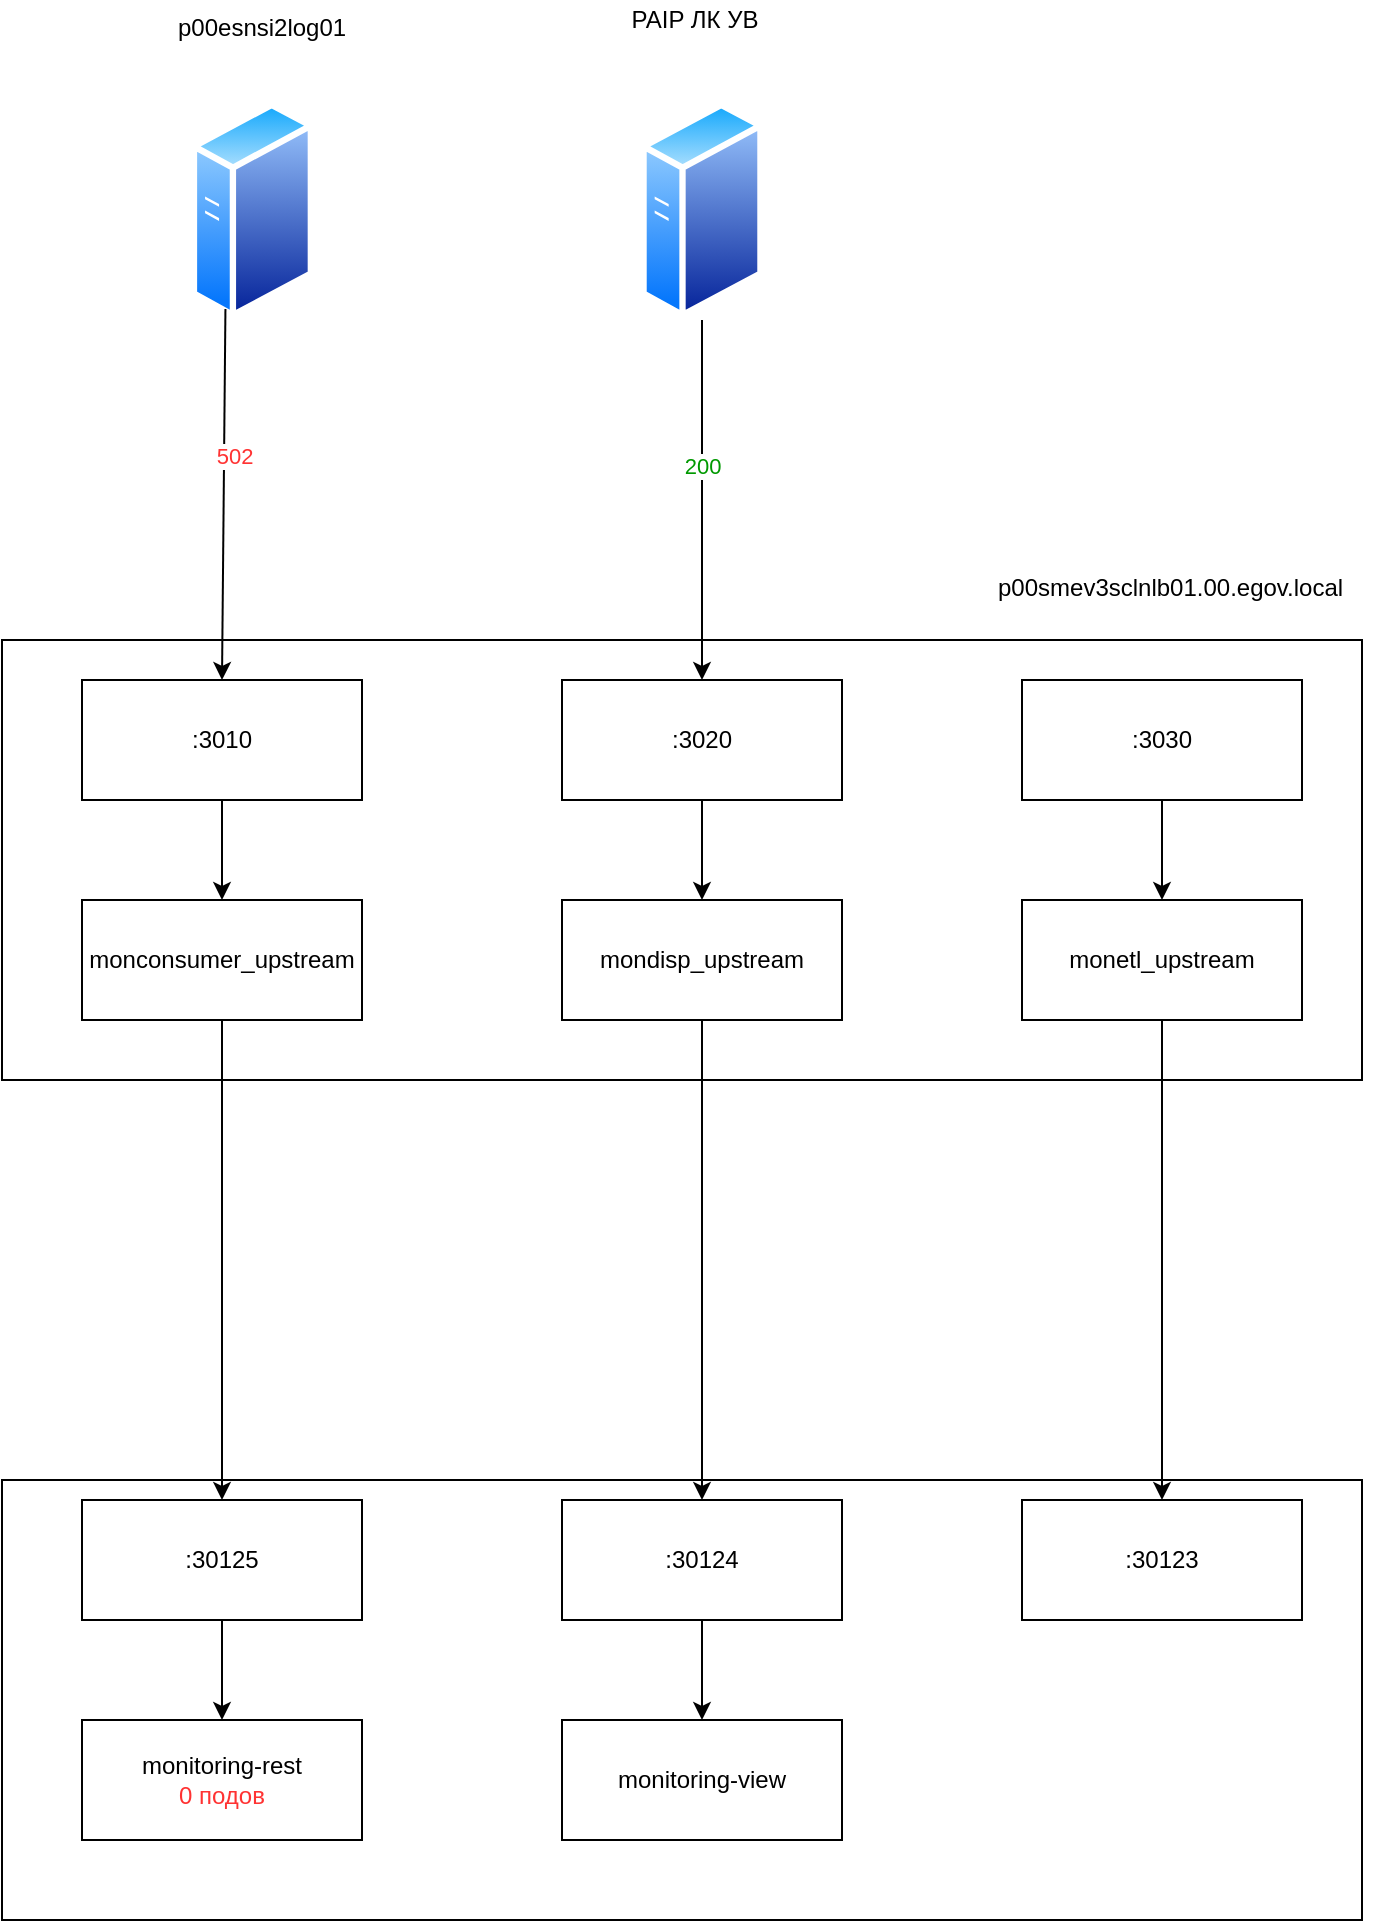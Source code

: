 <mxfile version="15.9.6" type="github">
  <diagram id="RCKqnbh_RHbgNE8QMYtj" name="Page-1">
    <mxGraphModel dx="1408" dy="748" grid="1" gridSize="10" guides="1" tooltips="1" connect="1" arrows="1" fold="1" page="1" pageScale="1" pageWidth="827" pageHeight="1169" math="0" shadow="0">
      <root>
        <mxCell id="0" />
        <mxCell id="1" parent="0" />
        <mxCell id="hzMNRY1q1cPNWg9w0ZGH-1" value="" style="rounded=0;whiteSpace=wrap;html=1;" vertex="1" parent="1">
          <mxGeometry x="74" y="440" width="680" height="220" as="geometry" />
        </mxCell>
        <mxCell id="hzMNRY1q1cPNWg9w0ZGH-2" value="" style="rounded=0;whiteSpace=wrap;html=1;" vertex="1" parent="1">
          <mxGeometry x="74" y="860" width="680" height="220" as="geometry" />
        </mxCell>
        <mxCell id="hzMNRY1q1cPNWg9w0ZGH-6" value=":3010" style="rounded=0;whiteSpace=wrap;html=1;" vertex="1" parent="1">
          <mxGeometry x="114" y="460" width="140" height="60" as="geometry" />
        </mxCell>
        <mxCell id="hzMNRY1q1cPNWg9w0ZGH-7" value="monconsumer_upstream" style="rounded=0;whiteSpace=wrap;html=1;" vertex="1" parent="1">
          <mxGeometry x="114" y="570" width="140" height="60" as="geometry" />
        </mxCell>
        <mxCell id="hzMNRY1q1cPNWg9w0ZGH-9" value=":30125" style="rounded=0;whiteSpace=wrap;html=1;" vertex="1" parent="1">
          <mxGeometry x="114" y="870" width="140" height="60" as="geometry" />
        </mxCell>
        <mxCell id="hzMNRY1q1cPNWg9w0ZGH-10" value="monitoring-rest&lt;br&gt;&lt;font color=&quot;#ff3333&quot;&gt;0 подов&lt;/font&gt;" style="rounded=0;whiteSpace=wrap;html=1;" vertex="1" parent="1">
          <mxGeometry x="114" y="980" width="140" height="60" as="geometry" />
        </mxCell>
        <mxCell id="hzMNRY1q1cPNWg9w0ZGH-11" value="" style="endArrow=classic;html=1;rounded=0;exitX=0.5;exitY=1;exitDx=0;exitDy=0;entryX=0.5;entryY=0;entryDx=0;entryDy=0;" edge="1" parent="1" source="hzMNRY1q1cPNWg9w0ZGH-6" target="hzMNRY1q1cPNWg9w0ZGH-7">
          <mxGeometry width="50" height="50" relative="1" as="geometry">
            <mxPoint x="364" y="780" as="sourcePoint" />
            <mxPoint x="414" y="730" as="targetPoint" />
          </mxGeometry>
        </mxCell>
        <mxCell id="hzMNRY1q1cPNWg9w0ZGH-12" value="" style="endArrow=classic;html=1;rounded=0;exitX=0.5;exitY=1;exitDx=0;exitDy=0;entryX=0.5;entryY=0;entryDx=0;entryDy=0;" edge="1" parent="1" source="hzMNRY1q1cPNWg9w0ZGH-7" target="hzMNRY1q1cPNWg9w0ZGH-9">
          <mxGeometry width="50" height="50" relative="1" as="geometry">
            <mxPoint x="364" y="780" as="sourcePoint" />
            <mxPoint x="414" y="730" as="targetPoint" />
          </mxGeometry>
        </mxCell>
        <mxCell id="hzMNRY1q1cPNWg9w0ZGH-13" value="" style="endArrow=classic;html=1;rounded=0;exitX=0.5;exitY=1;exitDx=0;exitDy=0;" edge="1" parent="1" source="hzMNRY1q1cPNWg9w0ZGH-9" target="hzMNRY1q1cPNWg9w0ZGH-10">
          <mxGeometry width="50" height="50" relative="1" as="geometry">
            <mxPoint x="364" y="780" as="sourcePoint" />
            <mxPoint x="414" y="730" as="targetPoint" />
          </mxGeometry>
        </mxCell>
        <mxCell id="hzMNRY1q1cPNWg9w0ZGH-20" value=":3020" style="rounded=0;whiteSpace=wrap;html=1;" vertex="1" parent="1">
          <mxGeometry x="354" y="460" width="140" height="60" as="geometry" />
        </mxCell>
        <mxCell id="hzMNRY1q1cPNWg9w0ZGH-21" value="mondisp_upstream" style="rounded=0;whiteSpace=wrap;html=1;" vertex="1" parent="1">
          <mxGeometry x="354" y="570" width="140" height="60" as="geometry" />
        </mxCell>
        <mxCell id="hzMNRY1q1cPNWg9w0ZGH-22" value=":30124" style="rounded=0;whiteSpace=wrap;html=1;" vertex="1" parent="1">
          <mxGeometry x="354" y="870" width="140" height="60" as="geometry" />
        </mxCell>
        <mxCell id="hzMNRY1q1cPNWg9w0ZGH-23" value="monitoring-view" style="rounded=0;whiteSpace=wrap;html=1;" vertex="1" parent="1">
          <mxGeometry x="354" y="980" width="140" height="60" as="geometry" />
        </mxCell>
        <mxCell id="hzMNRY1q1cPNWg9w0ZGH-24" value="" style="endArrow=classic;html=1;rounded=0;exitX=0.5;exitY=1;exitDx=0;exitDy=0;entryX=0.5;entryY=0;entryDx=0;entryDy=0;" edge="1" parent="1" source="hzMNRY1q1cPNWg9w0ZGH-20" target="hzMNRY1q1cPNWg9w0ZGH-21">
          <mxGeometry width="50" height="50" relative="1" as="geometry">
            <mxPoint x="604" y="780" as="sourcePoint" />
            <mxPoint x="654" y="730" as="targetPoint" />
          </mxGeometry>
        </mxCell>
        <mxCell id="hzMNRY1q1cPNWg9w0ZGH-25" value="" style="endArrow=classic;html=1;rounded=0;exitX=0.5;exitY=1;exitDx=0;exitDy=0;entryX=0.5;entryY=0;entryDx=0;entryDy=0;" edge="1" parent="1" source="hzMNRY1q1cPNWg9w0ZGH-21" target="hzMNRY1q1cPNWg9w0ZGH-22">
          <mxGeometry width="50" height="50" relative="1" as="geometry">
            <mxPoint x="604" y="780" as="sourcePoint" />
            <mxPoint x="654" y="730" as="targetPoint" />
          </mxGeometry>
        </mxCell>
        <mxCell id="hzMNRY1q1cPNWg9w0ZGH-26" value="" style="endArrow=classic;html=1;rounded=0;exitX=0.5;exitY=1;exitDx=0;exitDy=0;" edge="1" parent="1" source="hzMNRY1q1cPNWg9w0ZGH-22" target="hzMNRY1q1cPNWg9w0ZGH-23">
          <mxGeometry width="50" height="50" relative="1" as="geometry">
            <mxPoint x="604" y="780" as="sourcePoint" />
            <mxPoint x="654" y="730" as="targetPoint" />
          </mxGeometry>
        </mxCell>
        <mxCell id="hzMNRY1q1cPNWg9w0ZGH-27" value=":3030" style="rounded=0;whiteSpace=wrap;html=1;" vertex="1" parent="1">
          <mxGeometry x="584" y="460" width="140" height="60" as="geometry" />
        </mxCell>
        <mxCell id="hzMNRY1q1cPNWg9w0ZGH-28" value="monetl_upstream" style="rounded=0;whiteSpace=wrap;html=1;" vertex="1" parent="1">
          <mxGeometry x="584" y="570" width="140" height="60" as="geometry" />
        </mxCell>
        <mxCell id="hzMNRY1q1cPNWg9w0ZGH-29" value=":30123" style="rounded=0;whiteSpace=wrap;html=1;" vertex="1" parent="1">
          <mxGeometry x="584" y="870" width="140" height="60" as="geometry" />
        </mxCell>
        <mxCell id="hzMNRY1q1cPNWg9w0ZGH-31" value="" style="endArrow=classic;html=1;rounded=0;exitX=0.5;exitY=1;exitDx=0;exitDy=0;entryX=0.5;entryY=0;entryDx=0;entryDy=0;" edge="1" parent="1" source="hzMNRY1q1cPNWg9w0ZGH-27" target="hzMNRY1q1cPNWg9w0ZGH-28">
          <mxGeometry width="50" height="50" relative="1" as="geometry">
            <mxPoint x="834" y="780" as="sourcePoint" />
            <mxPoint x="884" y="730" as="targetPoint" />
          </mxGeometry>
        </mxCell>
        <mxCell id="hzMNRY1q1cPNWg9w0ZGH-32" value="" style="endArrow=classic;html=1;rounded=0;exitX=0.5;exitY=1;exitDx=0;exitDy=0;entryX=0.5;entryY=0;entryDx=0;entryDy=0;" edge="1" parent="1" source="hzMNRY1q1cPNWg9w0ZGH-28" target="hzMNRY1q1cPNWg9w0ZGH-29">
          <mxGeometry width="50" height="50" relative="1" as="geometry">
            <mxPoint x="834" y="780" as="sourcePoint" />
            <mxPoint x="884" y="730" as="targetPoint" />
          </mxGeometry>
        </mxCell>
        <UserObject label="p00smev3sclnlb01.00.egov.local" link="p00smev3sclnlb01.00.egov.local" id="hzMNRY1q1cPNWg9w0ZGH-34">
          <mxCell style="text;whiteSpace=wrap;html=1;" vertex="1" parent="1">
            <mxGeometry x="570" y="400" width="200" height="30" as="geometry" />
          </mxCell>
        </UserObject>
        <mxCell id="hzMNRY1q1cPNWg9w0ZGH-35" value="p00esnsi2log01" style="text;whiteSpace=wrap;html=1;" vertex="1" parent="1">
          <mxGeometry x="160" y="120" width="110" height="30" as="geometry" />
        </mxCell>
        <mxCell id="hzMNRY1q1cPNWg9w0ZGH-37" value="" style="aspect=fixed;perimeter=ellipsePerimeter;html=1;align=center;shadow=0;dashed=0;spacingTop=3;image;image=img/lib/active_directory/generic_server.svg;" vertex="1" parent="1">
          <mxGeometry x="168.4" y="170" width="61.6" height="110" as="geometry" />
        </mxCell>
        <mxCell id="hzMNRY1q1cPNWg9w0ZGH-38" value="" style="endArrow=classic;html=1;rounded=0;exitX=0.25;exitY=1;exitDx=0;exitDy=0;entryX=0.5;entryY=0;entryDx=0;entryDy=0;" edge="1" parent="1" source="hzMNRY1q1cPNWg9w0ZGH-37" target="hzMNRY1q1cPNWg9w0ZGH-6">
          <mxGeometry width="50" height="50" relative="1" as="geometry">
            <mxPoint x="390" y="420" as="sourcePoint" />
            <mxPoint x="440" y="370" as="targetPoint" />
          </mxGeometry>
        </mxCell>
        <mxCell id="hzMNRY1q1cPNWg9w0ZGH-39" value="502" style="edgeLabel;html=1;align=center;verticalAlign=middle;resizable=0;points=[];fontColor=#FF3333;" vertex="1" connectable="0" parent="hzMNRY1q1cPNWg9w0ZGH-38">
          <mxGeometry x="-0.208" y="5" relative="1" as="geometry">
            <mxPoint as="offset" />
          </mxGeometry>
        </mxCell>
        <mxCell id="hzMNRY1q1cPNWg9w0ZGH-41" value="" style="aspect=fixed;perimeter=ellipsePerimeter;html=1;align=center;shadow=0;dashed=0;spacingTop=3;image;image=img/lib/active_directory/generic_server.svg;" vertex="1" parent="1">
          <mxGeometry x="393.2" y="170" width="61.6" height="110" as="geometry" />
        </mxCell>
        <mxCell id="hzMNRY1q1cPNWg9w0ZGH-42" value="" style="endArrow=classic;html=1;rounded=0;fontColor=#FF3333;exitX=0.5;exitY=1;exitDx=0;exitDy=0;" edge="1" parent="1" source="hzMNRY1q1cPNWg9w0ZGH-41" target="hzMNRY1q1cPNWg9w0ZGH-20">
          <mxGeometry width="50" height="50" relative="1" as="geometry">
            <mxPoint x="390" y="410" as="sourcePoint" />
            <mxPoint x="440" y="360" as="targetPoint" />
          </mxGeometry>
        </mxCell>
        <mxCell id="hzMNRY1q1cPNWg9w0ZGH-43" value="&lt;font color=&quot;#009900&quot;&gt;200&lt;/font&gt;" style="edgeLabel;html=1;align=center;verticalAlign=middle;resizable=0;points=[];fontColor=#FF3333;" vertex="1" connectable="0" parent="hzMNRY1q1cPNWg9w0ZGH-42">
          <mxGeometry x="-0.189" relative="1" as="geometry">
            <mxPoint as="offset" />
          </mxGeometry>
        </mxCell>
        <mxCell id="hzMNRY1q1cPNWg9w0ZGH-44" value="&lt;font color=&quot;#000000&quot;&gt;PAIP ЛК УВ&lt;/font&gt;" style="text;html=1;align=center;verticalAlign=middle;resizable=0;points=[];autosize=1;strokeColor=none;fillColor=none;fontColor=#009900;" vertex="1" parent="1">
          <mxGeometry x="380" y="120" width="80" height="20" as="geometry" />
        </mxCell>
      </root>
    </mxGraphModel>
  </diagram>
</mxfile>

